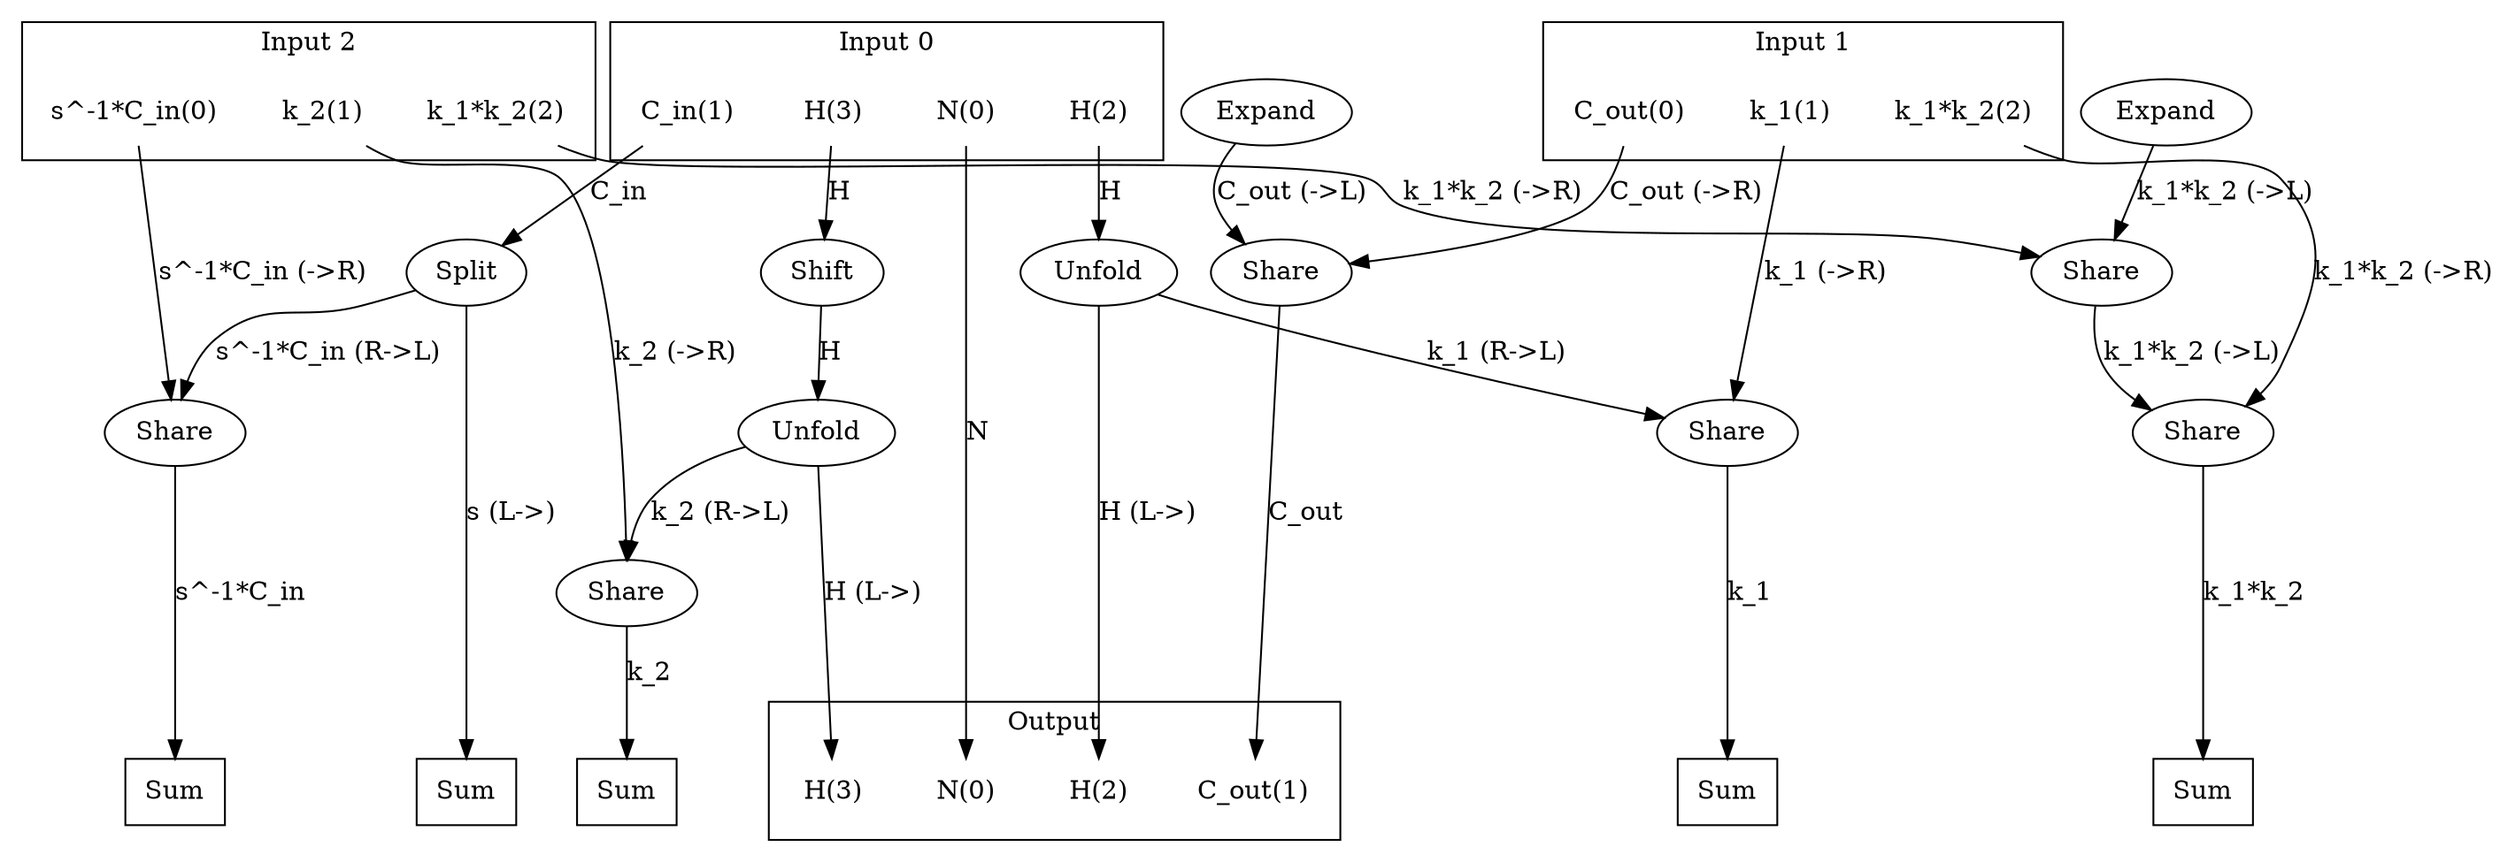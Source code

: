 digraph kernel_generated {
newrank = true;
op_0x560419917280 [label="Share"];
op_0x560419917758 [label="Expand"];
op_0x5604199178b8 [label="Expand"];
op_0x560419918130 [label="Shift"];
op_0x560419919b40 [label="Unfold"];
op_0x560419919c40 [label="Unfold"];
op_0x56041991c900 [label="Share"];
op_0x56041991c9f0 [label="Share"];
op_0x56041991ca40 [label="Share"];
op_0x56041991cc70 [label="Share"];
op_0x56041991ccc0 [label="Share"];
op_0x560419946970 [label="Split"];
reduce_0x7fc32c004e58 [label="Sum", shape=box];
reduce_0x7fc32c003ee8 [label="Sum", shape=box];
reduce_0x7fc32c003a98 [label="Sum", shape=box];
reduce_0x7fc32c004110 [label="Sum", shape=box];
reduce_0x7fc32c007668 [label="Sum", shape=box];
subgraph cluster_out {
label = "Output";
out_0 [label="N(0)", shape=none];
out_1 [label="C_out(1)", shape=none];
out_2 [label="H(2)", shape=none];
out_3 [label="H(3)", shape=none];
}
{ rank = same;
reduce_0x7fc32c004e58;
reduce_0x7fc32c003ee8;
reduce_0x7fc32c003a98;
reduce_0x7fc32c004110;
reduce_0x7fc32c007668;
out_0;
out_1;
out_2;
out_3;
}
subgraph cluster_in_0 {
label = "Input 0";
in_0_0 [label="N(0)", shape=none];
in_0_1 [label="C_in(1)", shape=none];
in_0_2 [label="H(2)", shape=none];
in_0_3 [label="H(3)", shape=none];
}
subgraph cluster_in_1 {
label = "Input 1";
in_1_0 [label="C_out(0)", shape=none];
in_1_1 [label="k_1(1)", shape=none];
in_1_2 [label="k_1*k_2(2)", shape=none];
}
subgraph cluster_in_2 {
label = "Input 2";
in_2_0 [label="s^-1*C_in(0)", shape=none];
in_2_1 [label="k_2(1)", shape=none];
in_2_2 [label="k_1*k_2(2)", shape=none];
}
{ rank = same;
in_0_0;
in_0_1;
in_0_2;
in_0_3;
in_1_0;
in_1_1;
in_1_2;
in_2_0;
in_2_1;
in_2_2;
}
in_0_0 -> out_0 [label="N"];
in_0_1 -> op_0x560419946970 [label="C_in"];
in_0_2 -> op_0x560419919c40 [label="H"];
in_0_3 -> op_0x560419918130 [label="H"];
in_1_0 -> op_0x560419917280 [label="C_out (->R)"];
in_1_1 -> op_0x56041991c900 [label="k_1 (->R)"];
in_1_2 -> op_0x56041991cc70 [label="k_1*k_2 (->R)"];
in_2_0 -> op_0x56041991c9f0 [label="s^-1*C_in (->R)"];
in_2_1 -> op_0x56041991ca40 [label="k_2 (->R)"];
in_2_2 -> op_0x56041991ccc0 [label="k_1*k_2 (->R)"];
op_0x560419917280 -> out_1 [label="C_out"];
op_0x560419919c40 -> out_2 [label="H (L->)"];
op_0x560419919b40 -> out_3 [label="H (L->)"];
op_0x560419917758 -> op_0x560419917280 [label="C_out (->L)"];
op_0x560419918130 -> op_0x560419919b40 [label="H"];
op_0x560419919c40 -> op_0x56041991c900 [label="k_1 (R->L)"];
op_0x560419946970 -> op_0x56041991c9f0 [label="s^-1*C_in (R->L)"];
op_0x560419919b40 -> op_0x56041991ca40 [label="k_2 (R->L)"];
op_0x56041991ccc0 -> op_0x56041991cc70 [label="k_1*k_2 (->L)"];
op_0x5604199178b8 -> op_0x56041991ccc0 [label="k_1*k_2 (->L)"];
op_0x56041991c900 -> reduce_0x7fc32c003a98 [label="k_1"];
op_0x56041991ca40 -> reduce_0x7fc32c003ee8 [label="k_2"];
op_0x56041991cc70 -> reduce_0x7fc32c004110 [label="k_1*k_2"];
op_0x560419946970 -> reduce_0x7fc32c004e58 [label="s (L->)"];
op_0x56041991c9f0 -> reduce_0x7fc32c007668 [label="s^-1*C_in"];
}

